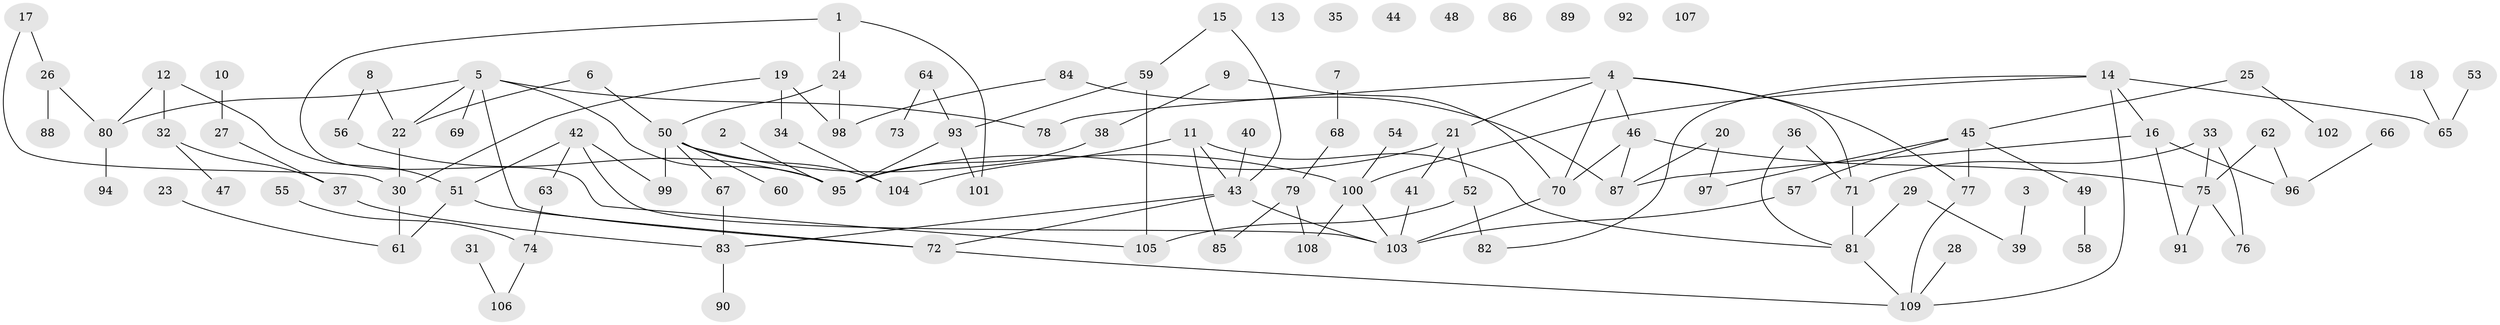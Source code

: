 // coarse degree distribution, {1: 0.25, 5: 0.07894736842105263, 2: 0.34210526315789475, 0: 0.10526315789473684, 4: 0.06578947368421052, 6: 0.05263157894736842, 3: 0.06578947368421052, 8: 0.013157894736842105, 9: 0.02631578947368421}
// Generated by graph-tools (version 1.1) at 2025/43/03/04/25 21:43:18]
// undirected, 109 vertices, 136 edges
graph export_dot {
graph [start="1"]
  node [color=gray90,style=filled];
  1;
  2;
  3;
  4;
  5;
  6;
  7;
  8;
  9;
  10;
  11;
  12;
  13;
  14;
  15;
  16;
  17;
  18;
  19;
  20;
  21;
  22;
  23;
  24;
  25;
  26;
  27;
  28;
  29;
  30;
  31;
  32;
  33;
  34;
  35;
  36;
  37;
  38;
  39;
  40;
  41;
  42;
  43;
  44;
  45;
  46;
  47;
  48;
  49;
  50;
  51;
  52;
  53;
  54;
  55;
  56;
  57;
  58;
  59;
  60;
  61;
  62;
  63;
  64;
  65;
  66;
  67;
  68;
  69;
  70;
  71;
  72;
  73;
  74;
  75;
  76;
  77;
  78;
  79;
  80;
  81;
  82;
  83;
  84;
  85;
  86;
  87;
  88;
  89;
  90;
  91;
  92;
  93;
  94;
  95;
  96;
  97;
  98;
  99;
  100;
  101;
  102;
  103;
  104;
  105;
  106;
  107;
  108;
  109;
  1 -- 24;
  1 -- 101;
  1 -- 105;
  2 -- 95;
  3 -- 39;
  4 -- 21;
  4 -- 46;
  4 -- 70;
  4 -- 71;
  4 -- 77;
  4 -- 78;
  5 -- 22;
  5 -- 69;
  5 -- 72;
  5 -- 78;
  5 -- 80;
  5 -- 95;
  6 -- 22;
  6 -- 50;
  7 -- 68;
  8 -- 22;
  8 -- 56;
  9 -- 38;
  9 -- 70;
  10 -- 27;
  11 -- 43;
  11 -- 81;
  11 -- 85;
  11 -- 104;
  12 -- 32;
  12 -- 51;
  12 -- 80;
  14 -- 16;
  14 -- 65;
  14 -- 82;
  14 -- 100;
  14 -- 109;
  15 -- 43;
  15 -- 59;
  16 -- 87;
  16 -- 91;
  16 -- 96;
  17 -- 26;
  17 -- 30;
  18 -- 65;
  19 -- 30;
  19 -- 34;
  19 -- 98;
  20 -- 87;
  20 -- 97;
  21 -- 41;
  21 -- 52;
  21 -- 95;
  22 -- 30;
  23 -- 61;
  24 -- 50;
  24 -- 98;
  25 -- 45;
  25 -- 102;
  26 -- 80;
  26 -- 88;
  27 -- 37;
  28 -- 109;
  29 -- 39;
  29 -- 81;
  30 -- 61;
  31 -- 106;
  32 -- 37;
  32 -- 47;
  33 -- 71;
  33 -- 75;
  33 -- 76;
  34 -- 104;
  36 -- 71;
  36 -- 81;
  37 -- 83;
  38 -- 95;
  40 -- 43;
  41 -- 103;
  42 -- 51;
  42 -- 63;
  42 -- 99;
  42 -- 103;
  43 -- 72;
  43 -- 83;
  43 -- 103;
  45 -- 49;
  45 -- 57;
  45 -- 77;
  45 -- 97;
  46 -- 70;
  46 -- 75;
  46 -- 87;
  49 -- 58;
  50 -- 60;
  50 -- 67;
  50 -- 99;
  50 -- 100;
  50 -- 104;
  51 -- 61;
  51 -- 72;
  52 -- 82;
  52 -- 105;
  53 -- 65;
  54 -- 100;
  55 -- 74;
  56 -- 95;
  57 -- 103;
  59 -- 93;
  59 -- 105;
  62 -- 75;
  62 -- 96;
  63 -- 74;
  64 -- 73;
  64 -- 93;
  66 -- 96;
  67 -- 83;
  68 -- 79;
  70 -- 103;
  71 -- 81;
  72 -- 109;
  74 -- 106;
  75 -- 76;
  75 -- 91;
  77 -- 109;
  79 -- 85;
  79 -- 108;
  80 -- 94;
  81 -- 109;
  83 -- 90;
  84 -- 87;
  84 -- 98;
  93 -- 95;
  93 -- 101;
  100 -- 103;
  100 -- 108;
}

